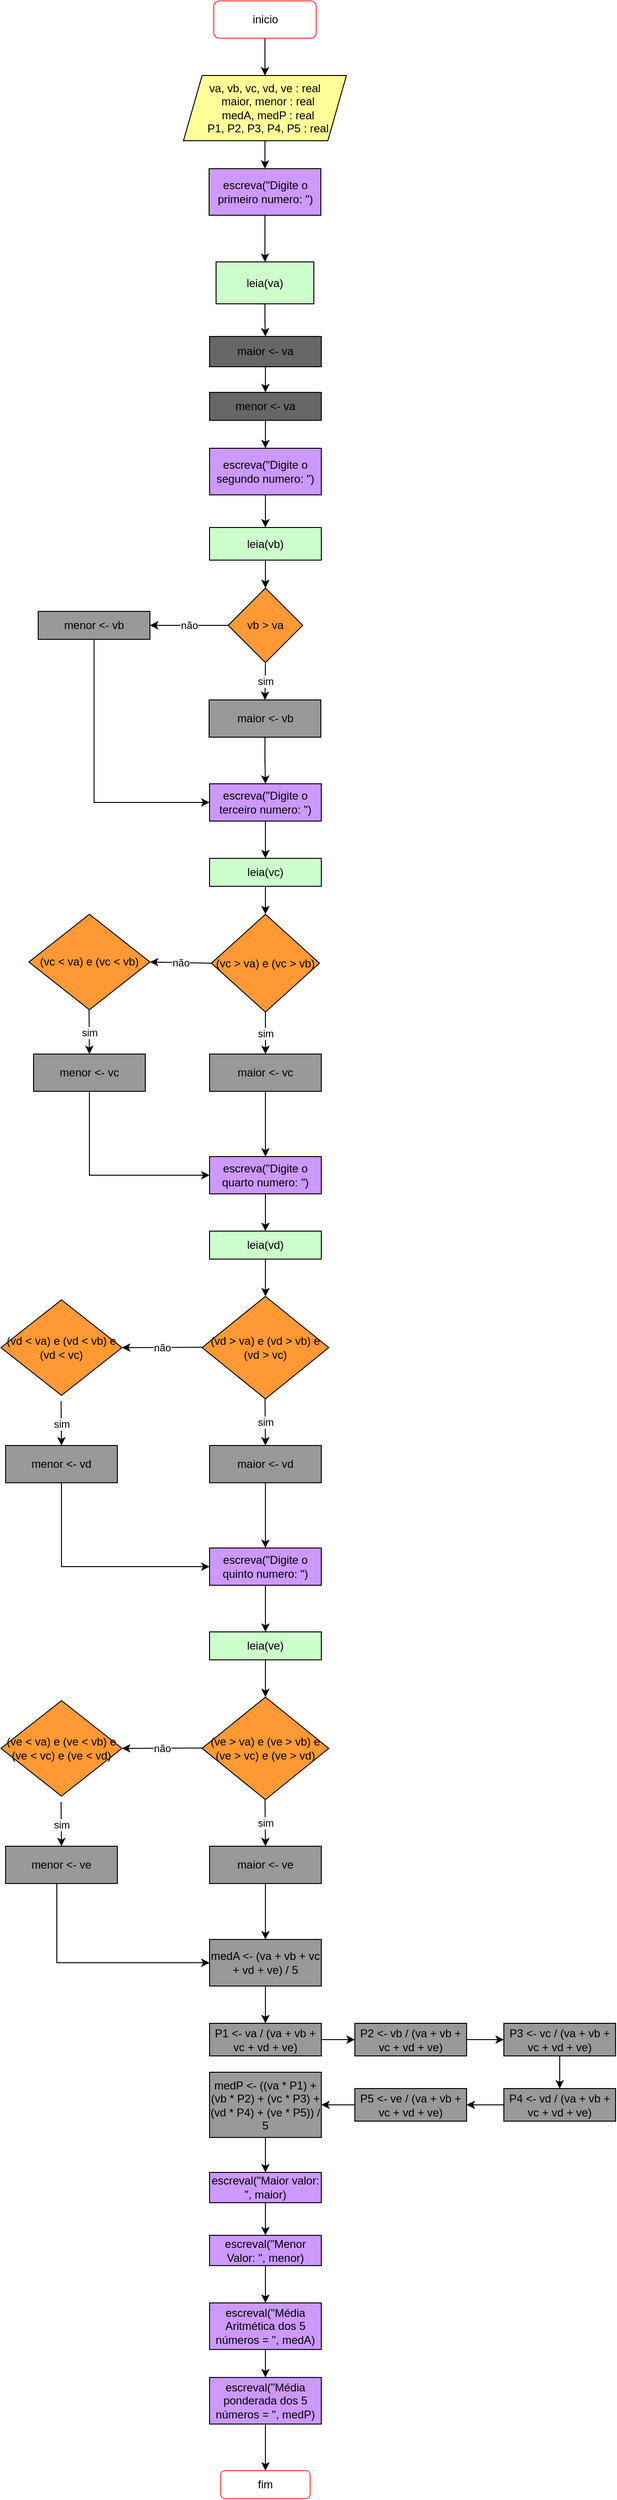 <mxfile version="17.4.6" type="device"><diagram id="C5RBs43oDa-KdzZeNtuy" name="Page-1"><mxGraphModel dx="1345" dy="601" grid="1" gridSize="10" guides="1" tooltips="1" connect="1" arrows="1" fold="1" page="1" pageScale="1" pageWidth="827" pageHeight="1169" math="0" shadow="0"><root><mxCell id="WIyWlLk6GJQsqaUBKTNV-0"/><mxCell id="WIyWlLk6GJQsqaUBKTNV-1" parent="WIyWlLk6GJQsqaUBKTNV-0"/><mxCell id="2XU-8VtjX38HMbfMhKNF-5" value="" style="edgeStyle=orthogonalEdgeStyle;rounded=0;orthogonalLoop=1;jettySize=auto;html=1;" edge="1" parent="WIyWlLk6GJQsqaUBKTNV-1" source="2XU-8VtjX38HMbfMhKNF-0" target="2XU-8VtjX38HMbfMhKNF-3"><mxGeometry relative="1" as="geometry"/></mxCell><mxCell id="2XU-8VtjX38HMbfMhKNF-0" value="inicio" style="rounded=1;whiteSpace=wrap;html=1;strokeColor=#FF3333;" vertex="1" parent="WIyWlLk6GJQsqaUBKTNV-1"><mxGeometry x="358.5" y="20" width="110" height="40" as="geometry"/></mxCell><mxCell id="2XU-8VtjX38HMbfMhKNF-7" value="" style="edgeStyle=orthogonalEdgeStyle;rounded=0;orthogonalLoop=1;jettySize=auto;html=1;" edge="1" parent="WIyWlLk6GJQsqaUBKTNV-1" source="2XU-8VtjX38HMbfMhKNF-3" target="2XU-8VtjX38HMbfMhKNF-6"><mxGeometry relative="1" as="geometry"/></mxCell><mxCell id="2XU-8VtjX38HMbfMhKNF-3" value="&lt;div&gt;va, vb, vc, vd, ve : real&lt;/div&gt;&lt;div&gt;&amp;nbsp; maior, menor : real&lt;/div&gt;&lt;div&gt;&amp;nbsp; medA, medP : real&lt;/div&gt;&lt;div&gt;&amp;nbsp; P1, P2, P3, P4, P5 : real&lt;/div&gt;" style="shape=parallelogram;perimeter=parallelogramPerimeter;whiteSpace=wrap;html=1;fixedSize=1;fillColor=#FFFF99;" vertex="1" parent="WIyWlLk6GJQsqaUBKTNV-1"><mxGeometry x="326" y="100" width="175" height="70" as="geometry"/></mxCell><mxCell id="2XU-8VtjX38HMbfMhKNF-9" value="" style="edgeStyle=orthogonalEdgeStyle;rounded=0;orthogonalLoop=1;jettySize=auto;html=1;" edge="1" parent="WIyWlLk6GJQsqaUBKTNV-1" source="2XU-8VtjX38HMbfMhKNF-6" target="2XU-8VtjX38HMbfMhKNF-8"><mxGeometry relative="1" as="geometry"/></mxCell><mxCell id="2XU-8VtjX38HMbfMhKNF-6" value="escreva(&quot;Digite o primeiro numero: &quot;)" style="whiteSpace=wrap;html=1;fillColor=#CC99FF;" vertex="1" parent="WIyWlLk6GJQsqaUBKTNV-1"><mxGeometry x="353.5" y="200" width="120" height="50" as="geometry"/></mxCell><mxCell id="2XU-8VtjX38HMbfMhKNF-11" value="" style="edgeStyle=orthogonalEdgeStyle;rounded=0;orthogonalLoop=1;jettySize=auto;html=1;" edge="1" parent="WIyWlLk6GJQsqaUBKTNV-1" source="2XU-8VtjX38HMbfMhKNF-8" target="2XU-8VtjX38HMbfMhKNF-10"><mxGeometry relative="1" as="geometry"/></mxCell><mxCell id="2XU-8VtjX38HMbfMhKNF-8" value="leia(va)" style="whiteSpace=wrap;html=1;fillColor=#CCFFCC;" vertex="1" parent="WIyWlLk6GJQsqaUBKTNV-1"><mxGeometry x="361" y="300" width="105" height="45" as="geometry"/></mxCell><mxCell id="2XU-8VtjX38HMbfMhKNF-13" value="" style="edgeStyle=orthogonalEdgeStyle;rounded=0;orthogonalLoop=1;jettySize=auto;html=1;" edge="1" parent="WIyWlLk6GJQsqaUBKTNV-1" source="2XU-8VtjX38HMbfMhKNF-10" target="2XU-8VtjX38HMbfMhKNF-12"><mxGeometry relative="1" as="geometry"/></mxCell><mxCell id="2XU-8VtjX38HMbfMhKNF-10" value="maior &amp;lt;- va" style="whiteSpace=wrap;html=1;fillColor=#666666;" vertex="1" parent="WIyWlLk6GJQsqaUBKTNV-1"><mxGeometry x="354" y="380" width="120" height="32.5" as="geometry"/></mxCell><mxCell id="2XU-8VtjX38HMbfMhKNF-15" value="" style="edgeStyle=orthogonalEdgeStyle;rounded=0;orthogonalLoop=1;jettySize=auto;html=1;" edge="1" parent="WIyWlLk6GJQsqaUBKTNV-1" source="2XU-8VtjX38HMbfMhKNF-12" target="2XU-8VtjX38HMbfMhKNF-14"><mxGeometry relative="1" as="geometry"/></mxCell><mxCell id="2XU-8VtjX38HMbfMhKNF-12" value="menor &amp;lt;- va" style="whiteSpace=wrap;html=1;fillColor=#666666;" vertex="1" parent="WIyWlLk6GJQsqaUBKTNV-1"><mxGeometry x="354" y="440" width="120" height="30" as="geometry"/></mxCell><mxCell id="2XU-8VtjX38HMbfMhKNF-17" value="" style="edgeStyle=orthogonalEdgeStyle;rounded=0;orthogonalLoop=1;jettySize=auto;html=1;" edge="1" parent="WIyWlLk6GJQsqaUBKTNV-1" source="2XU-8VtjX38HMbfMhKNF-14" target="2XU-8VtjX38HMbfMhKNF-16"><mxGeometry relative="1" as="geometry"/></mxCell><mxCell id="2XU-8VtjX38HMbfMhKNF-14" value="escreva(&quot;Digite o segundo numero: &quot;)" style="whiteSpace=wrap;html=1;fillColor=#CC99FF;" vertex="1" parent="WIyWlLk6GJQsqaUBKTNV-1"><mxGeometry x="354" y="500" width="120" height="50" as="geometry"/></mxCell><mxCell id="2XU-8VtjX38HMbfMhKNF-19" value="" style="edgeStyle=orthogonalEdgeStyle;rounded=0;orthogonalLoop=1;jettySize=auto;html=1;" edge="1" parent="WIyWlLk6GJQsqaUBKTNV-1" source="2XU-8VtjX38HMbfMhKNF-16" target="2XU-8VtjX38HMbfMhKNF-18"><mxGeometry relative="1" as="geometry"/></mxCell><mxCell id="2XU-8VtjX38HMbfMhKNF-16" value="leia(vb)" style="whiteSpace=wrap;html=1;fillColor=#CCFFCC;" vertex="1" parent="WIyWlLk6GJQsqaUBKTNV-1"><mxGeometry x="354" y="585" width="120" height="35" as="geometry"/></mxCell><mxCell id="2XU-8VtjX38HMbfMhKNF-18" value="vb &amp;gt; va" style="rhombus;whiteSpace=wrap;html=1;fillColor=#FF9933;" vertex="1" parent="WIyWlLk6GJQsqaUBKTNV-1"><mxGeometry x="374" y="650" width="80" height="80" as="geometry"/></mxCell><mxCell id="2XU-8VtjX38HMbfMhKNF-20" value="" style="endArrow=classic;html=1;rounded=0;exitX=0.5;exitY=1;exitDx=0;exitDy=0;entryX=0.5;entryY=0;entryDx=0;entryDy=0;" edge="1" parent="WIyWlLk6GJQsqaUBKTNV-1" source="2XU-8VtjX38HMbfMhKNF-18" target="2XU-8VtjX38HMbfMhKNF-24"><mxGeometry relative="1" as="geometry"><mxPoint x="267.5" y="790" as="sourcePoint"/><mxPoint x="353.5" y="790" as="targetPoint"/><Array as="points"/></mxGeometry></mxCell><mxCell id="2XU-8VtjX38HMbfMhKNF-21" value="sim" style="edgeLabel;resizable=0;html=1;align=center;verticalAlign=middle;" connectable="0" vertex="1" parent="2XU-8VtjX38HMbfMhKNF-20"><mxGeometry relative="1" as="geometry"/></mxCell><mxCell id="2XU-8VtjX38HMbfMhKNF-22" value="" style="endArrow=classic;html=1;rounded=0;exitX=0;exitY=0.5;exitDx=0;exitDy=0;entryX=1;entryY=0.5;entryDx=0;entryDy=0;" edge="1" parent="WIyWlLk6GJQsqaUBKTNV-1" source="2XU-8VtjX38HMbfMhKNF-18" target="2XU-8VtjX38HMbfMhKNF-26"><mxGeometry relative="1" as="geometry"><mxPoint x="480" y="790" as="sourcePoint"/><mxPoint x="414" y="790" as="targetPoint"/></mxGeometry></mxCell><mxCell id="2XU-8VtjX38HMbfMhKNF-23" value="não" style="edgeLabel;resizable=0;html=1;align=center;verticalAlign=middle;" connectable="0" vertex="1" parent="2XU-8VtjX38HMbfMhKNF-22"><mxGeometry relative="1" as="geometry"/></mxCell><mxCell id="2XU-8VtjX38HMbfMhKNF-34" value="" style="edgeStyle=orthogonalEdgeStyle;rounded=0;orthogonalLoop=1;jettySize=auto;html=1;" edge="1" parent="WIyWlLk6GJQsqaUBKTNV-1" source="2XU-8VtjX38HMbfMhKNF-24" target="2XU-8VtjX38HMbfMhKNF-33"><mxGeometry relative="1" as="geometry"/></mxCell><mxCell id="2XU-8VtjX38HMbfMhKNF-24" value="maior &amp;lt;- vb" style="rounded=0;whiteSpace=wrap;html=1;fillColor=#999999;" vertex="1" parent="WIyWlLk6GJQsqaUBKTNV-1"><mxGeometry x="353.5" y="770" width="120" height="40" as="geometry"/></mxCell><mxCell id="2XU-8VtjX38HMbfMhKNF-35" style="edgeStyle=orthogonalEdgeStyle;rounded=0;orthogonalLoop=1;jettySize=auto;html=1;entryX=0;entryY=0.5;entryDx=0;entryDy=0;" edge="1" parent="WIyWlLk6GJQsqaUBKTNV-1" source="2XU-8VtjX38HMbfMhKNF-26" target="2XU-8VtjX38HMbfMhKNF-33"><mxGeometry relative="1" as="geometry"><Array as="points"><mxPoint x="230" y="880"/></Array></mxGeometry></mxCell><mxCell id="2XU-8VtjX38HMbfMhKNF-26" value="menor &amp;lt;- vb" style="rounded=0;whiteSpace=wrap;html=1;fillColor=#999999;" vertex="1" parent="WIyWlLk6GJQsqaUBKTNV-1"><mxGeometry x="170" y="675" width="120" height="30" as="geometry"/></mxCell><mxCell id="2XU-8VtjX38HMbfMhKNF-29" value="fim" style="rounded=1;whiteSpace=wrap;html=1;strokeColor=#FF3333;" vertex="1" parent="WIyWlLk6GJQsqaUBKTNV-1"><mxGeometry x="366" y="2670" width="96" height="30" as="geometry"/></mxCell><mxCell id="2XU-8VtjX38HMbfMhKNF-37" value="" style="edgeStyle=orthogonalEdgeStyle;rounded=0;orthogonalLoop=1;jettySize=auto;html=1;" edge="1" parent="WIyWlLk6GJQsqaUBKTNV-1" source="2XU-8VtjX38HMbfMhKNF-33" target="2XU-8VtjX38HMbfMhKNF-36"><mxGeometry relative="1" as="geometry"/></mxCell><mxCell id="2XU-8VtjX38HMbfMhKNF-33" value="escreva(&quot;Digite o terceiro numero: &quot;)" style="whiteSpace=wrap;html=1;rounded=0;fillColor=#CC99FF;" vertex="1" parent="WIyWlLk6GJQsqaUBKTNV-1"><mxGeometry x="354" y="860" width="120" height="40" as="geometry"/></mxCell><mxCell id="2XU-8VtjX38HMbfMhKNF-39" value="" style="edgeStyle=orthogonalEdgeStyle;rounded=0;orthogonalLoop=1;jettySize=auto;html=1;" edge="1" parent="WIyWlLk6GJQsqaUBKTNV-1" source="2XU-8VtjX38HMbfMhKNF-36" target="2XU-8VtjX38HMbfMhKNF-38"><mxGeometry relative="1" as="geometry"/></mxCell><mxCell id="2XU-8VtjX38HMbfMhKNF-36" value="leia(vc)" style="whiteSpace=wrap;html=1;rounded=0;fillColor=#CCFFCC;" vertex="1" parent="WIyWlLk6GJQsqaUBKTNV-1"><mxGeometry x="354" y="940" width="120" height="30" as="geometry"/></mxCell><mxCell id="2XU-8VtjX38HMbfMhKNF-38" value="(vc &amp;gt; va) e (vc &amp;gt; vb)" style="rhombus;whiteSpace=wrap;html=1;rounded=0;fillColor=#FF9933;" vertex="1" parent="WIyWlLk6GJQsqaUBKTNV-1"><mxGeometry x="356" y="1000" width="116" height="105" as="geometry"/></mxCell><mxCell id="2XU-8VtjX38HMbfMhKNF-40" value="" style="endArrow=classic;html=1;rounded=0;exitX=0.5;exitY=1;exitDx=0;exitDy=0;entryX=0.5;entryY=0;entryDx=0;entryDy=0;" edge="1" parent="WIyWlLk6GJQsqaUBKTNV-1" source="2XU-8VtjX38HMbfMhKNF-38" target="2XU-8VtjX38HMbfMhKNF-52"><mxGeometry relative="1" as="geometry"><mxPoint x="413" y="1105" as="sourcePoint"/><mxPoint x="420" y="1160" as="targetPoint"/><Array as="points"/></mxGeometry></mxCell><mxCell id="2XU-8VtjX38HMbfMhKNF-41" value="sim" style="edgeLabel;resizable=0;html=1;align=center;verticalAlign=middle;" connectable="0" vertex="1" parent="2XU-8VtjX38HMbfMhKNF-40"><mxGeometry relative="1" as="geometry"/></mxCell><mxCell id="2XU-8VtjX38HMbfMhKNF-42" value="" style="endArrow=classic;html=1;rounded=0;entryX=0.5;entryY=0;entryDx=0;entryDy=0;" edge="1" parent="WIyWlLk6GJQsqaUBKTNV-1" target="2XU-8VtjX38HMbfMhKNF-59"><mxGeometry relative="1" as="geometry"><mxPoint x="224.58" y="1102.5" as="sourcePoint"/><mxPoint x="224.58" y="1182.5" as="targetPoint"/><Array as="points"/></mxGeometry></mxCell><mxCell id="2XU-8VtjX38HMbfMhKNF-43" value="sim" style="edgeLabel;resizable=0;html=1;align=center;verticalAlign=middle;" connectable="0" vertex="1" parent="2XU-8VtjX38HMbfMhKNF-42"><mxGeometry relative="1" as="geometry"/></mxCell><mxCell id="2XU-8VtjX38HMbfMhKNF-48" value="" style="endArrow=classic;html=1;rounded=0;exitX=0;exitY=0.5;exitDx=0;exitDy=0;entryX=1;entryY=0.5;entryDx=0;entryDy=0;" edge="1" parent="WIyWlLk6GJQsqaUBKTNV-1" target="2XU-8VtjX38HMbfMhKNF-70"><mxGeometry relative="1" as="geometry"><mxPoint x="346" y="1464.58" as="sourcePoint"/><mxPoint x="262" y="1464.58" as="targetPoint"/></mxGeometry></mxCell><mxCell id="2XU-8VtjX38HMbfMhKNF-49" value="não" style="edgeLabel;resizable=0;html=1;align=center;verticalAlign=middle;" connectable="0" vertex="1" parent="2XU-8VtjX38HMbfMhKNF-48"><mxGeometry relative="1" as="geometry"/></mxCell><mxCell id="2XU-8VtjX38HMbfMhKNF-50" value="" style="endArrow=classic;html=1;rounded=0;exitX=0;exitY=0.5;exitDx=0;exitDy=0;entryX=1;entryY=0.5;entryDx=0;entryDy=0;" edge="1" parent="WIyWlLk6GJQsqaUBKTNV-1" source="2XU-8VtjX38HMbfMhKNF-38" target="2XU-8VtjX38HMbfMhKNF-58"><mxGeometry relative="1" as="geometry"><mxPoint x="344" y="1052" as="sourcePoint"/><mxPoint x="290" y="1052" as="targetPoint"/></mxGeometry></mxCell><mxCell id="2XU-8VtjX38HMbfMhKNF-51" value="não" style="edgeLabel;resizable=0;html=1;align=center;verticalAlign=middle;" connectable="0" vertex="1" parent="2XU-8VtjX38HMbfMhKNF-50"><mxGeometry relative="1" as="geometry"/></mxCell><mxCell id="2XU-8VtjX38HMbfMhKNF-56" value="" style="edgeStyle=orthogonalEdgeStyle;rounded=0;orthogonalLoop=1;jettySize=auto;html=1;" edge="1" parent="WIyWlLk6GJQsqaUBKTNV-1" source="2XU-8VtjX38HMbfMhKNF-52" target="2XU-8VtjX38HMbfMhKNF-55"><mxGeometry relative="1" as="geometry"/></mxCell><mxCell id="2XU-8VtjX38HMbfMhKNF-52" value="maior &amp;lt;- vc " style="rounded=0;whiteSpace=wrap;html=1;fillColor=#999999;" vertex="1" parent="WIyWlLk6GJQsqaUBKTNV-1"><mxGeometry x="354" y="1150" width="120" height="40" as="geometry"/></mxCell><mxCell id="2XU-8VtjX38HMbfMhKNF-63" value="" style="edgeStyle=orthogonalEdgeStyle;rounded=0;orthogonalLoop=1;jettySize=auto;html=1;" edge="1" parent="WIyWlLk6GJQsqaUBKTNV-1" source="2XU-8VtjX38HMbfMhKNF-55" target="2XU-8VtjX38HMbfMhKNF-62"><mxGeometry relative="1" as="geometry"/></mxCell><mxCell id="2XU-8VtjX38HMbfMhKNF-55" value="escreva(&quot;Digite o quarto numero: &quot;)" style="whiteSpace=wrap;html=1;rounded=0;fillColor=#CC99FF;" vertex="1" parent="WIyWlLk6GJQsqaUBKTNV-1"><mxGeometry x="354" y="1260" width="120" height="40" as="geometry"/></mxCell><mxCell id="2XU-8VtjX38HMbfMhKNF-58" value="(vc &amp;lt; va) e (vc &amp;lt; vb)" style="rhombus;whiteSpace=wrap;html=1;fillColor=#FF9933;" vertex="1" parent="WIyWlLk6GJQsqaUBKTNV-1"><mxGeometry x="160" y="1000" width="130" height="102.5" as="geometry"/></mxCell><mxCell id="2XU-8VtjX38HMbfMhKNF-61" style="edgeStyle=orthogonalEdgeStyle;rounded=0;orthogonalLoop=1;jettySize=auto;html=1;entryX=0;entryY=0.5;entryDx=0;entryDy=0;" edge="1" parent="WIyWlLk6GJQsqaUBKTNV-1" source="2XU-8VtjX38HMbfMhKNF-59" target="2XU-8VtjX38HMbfMhKNF-55"><mxGeometry relative="1" as="geometry"><Array as="points"><mxPoint x="225" y="1280"/></Array></mxGeometry></mxCell><mxCell id="2XU-8VtjX38HMbfMhKNF-59" value="menor &amp;lt;- vc " style="rounded=0;whiteSpace=wrap;html=1;fillColor=#999999;" vertex="1" parent="WIyWlLk6GJQsqaUBKTNV-1"><mxGeometry x="165" y="1150" width="120" height="40" as="geometry"/></mxCell><mxCell id="2XU-8VtjX38HMbfMhKNF-65" value="" style="edgeStyle=orthogonalEdgeStyle;rounded=0;orthogonalLoop=1;jettySize=auto;html=1;" edge="1" parent="WIyWlLk6GJQsqaUBKTNV-1" source="2XU-8VtjX38HMbfMhKNF-62" target="2XU-8VtjX38HMbfMhKNF-64"><mxGeometry relative="1" as="geometry"/></mxCell><mxCell id="2XU-8VtjX38HMbfMhKNF-62" value="leia(vd)" style="whiteSpace=wrap;html=1;rounded=0;fillColor=#CCFFCC;" vertex="1" parent="WIyWlLk6GJQsqaUBKTNV-1"><mxGeometry x="354" y="1340" width="120" height="30" as="geometry"/></mxCell><mxCell id="2XU-8VtjX38HMbfMhKNF-64" value="(vd &amp;gt; va) e (vd &amp;gt; vb) e (vd &amp;gt; vc)" style="rhombus;whiteSpace=wrap;html=1;rounded=0;fillColor=#FF9933;" vertex="1" parent="WIyWlLk6GJQsqaUBKTNV-1"><mxGeometry x="346" y="1410" width="136" height="110" as="geometry"/></mxCell><mxCell id="2XU-8VtjX38HMbfMhKNF-66" value="" style="endArrow=classic;html=1;rounded=0;" edge="1" parent="WIyWlLk6GJQsqaUBKTNV-1"><mxGeometry relative="1" as="geometry"><mxPoint x="413.58" y="1520" as="sourcePoint"/><mxPoint x="414" y="1570" as="targetPoint"/><Array as="points"/></mxGeometry></mxCell><mxCell id="2XU-8VtjX38HMbfMhKNF-67" value="sim" style="edgeLabel;resizable=0;html=1;align=center;verticalAlign=middle;" connectable="0" vertex="1" parent="2XU-8VtjX38HMbfMhKNF-66"><mxGeometry relative="1" as="geometry"/></mxCell><mxCell id="2XU-8VtjX38HMbfMhKNF-68" value="" style="endArrow=classic;html=1;rounded=0;entryX=0.5;entryY=0;entryDx=0;entryDy=0;" edge="1" parent="WIyWlLk6GJQsqaUBKTNV-1" target="2XU-8VtjX38HMbfMhKNF-71"><mxGeometry relative="1" as="geometry"><mxPoint x="194.58" y="1522.5" as="sourcePoint"/><mxPoint x="194.58" y="1602.5" as="targetPoint"/><Array as="points"/></mxGeometry></mxCell><mxCell id="2XU-8VtjX38HMbfMhKNF-69" value="sim" style="edgeLabel;resizable=0;html=1;align=center;verticalAlign=middle;" connectable="0" vertex="1" parent="2XU-8VtjX38HMbfMhKNF-68"><mxGeometry relative="1" as="geometry"/></mxCell><mxCell id="2XU-8VtjX38HMbfMhKNF-70" value="(vd &amp;lt; va) e (vd &amp;lt; vb) e (vd &amp;lt; vc)" style="rhombus;whiteSpace=wrap;html=1;fillColor=#FF9933;" vertex="1" parent="WIyWlLk6GJQsqaUBKTNV-1"><mxGeometry x="130" y="1413.75" width="130" height="102.5" as="geometry"/></mxCell><mxCell id="2XU-8VtjX38HMbfMhKNF-75" style="edgeStyle=orthogonalEdgeStyle;rounded=0;orthogonalLoop=1;jettySize=auto;html=1;entryX=0;entryY=0.5;entryDx=0;entryDy=0;" edge="1" parent="WIyWlLk6GJQsqaUBKTNV-1" source="2XU-8VtjX38HMbfMhKNF-71" target="2XU-8VtjX38HMbfMhKNF-73"><mxGeometry relative="1" as="geometry"><Array as="points"><mxPoint x="195" y="1700"/></Array></mxGeometry></mxCell><mxCell id="2XU-8VtjX38HMbfMhKNF-71" value="menor&amp;nbsp;&amp;lt;- vd " style="rounded=0;whiteSpace=wrap;html=1;fillColor=#999999;" vertex="1" parent="WIyWlLk6GJQsqaUBKTNV-1"><mxGeometry x="135" y="1570" width="120" height="40" as="geometry"/></mxCell><mxCell id="2XU-8VtjX38HMbfMhKNF-74" value="" style="edgeStyle=orthogonalEdgeStyle;rounded=0;orthogonalLoop=1;jettySize=auto;html=1;" edge="1" parent="WIyWlLk6GJQsqaUBKTNV-1" source="2XU-8VtjX38HMbfMhKNF-72" target="2XU-8VtjX38HMbfMhKNF-73"><mxGeometry relative="1" as="geometry"/></mxCell><mxCell id="2XU-8VtjX38HMbfMhKNF-72" value="maior &amp;lt;- vd" style="rounded=0;whiteSpace=wrap;html=1;fillColor=#999999;" vertex="1" parent="WIyWlLk6GJQsqaUBKTNV-1"><mxGeometry x="354" y="1570" width="120" height="40" as="geometry"/></mxCell><mxCell id="2XU-8VtjX38HMbfMhKNF-112" value="" style="edgeStyle=orthogonalEdgeStyle;rounded=0;orthogonalLoop=1;jettySize=auto;html=1;" edge="1" parent="WIyWlLk6GJQsqaUBKTNV-1" source="2XU-8VtjX38HMbfMhKNF-73" target="2XU-8VtjX38HMbfMhKNF-79"><mxGeometry relative="1" as="geometry"/></mxCell><mxCell id="2XU-8VtjX38HMbfMhKNF-73" value="escreva(&quot;Digite o quinto numero: &quot;)" style="whiteSpace=wrap;html=1;rounded=0;fillColor=#CC99FF;" vertex="1" parent="WIyWlLk6GJQsqaUBKTNV-1"><mxGeometry x="354" y="1680" width="120" height="40" as="geometry"/></mxCell><mxCell id="2XU-8VtjX38HMbfMhKNF-76" value="" style="endArrow=classic;html=1;rounded=0;exitX=0;exitY=0.5;exitDx=0;exitDy=0;entryX=1;entryY=0.5;entryDx=0;entryDy=0;" edge="1" parent="WIyWlLk6GJQsqaUBKTNV-1" target="2XU-8VtjX38HMbfMhKNF-85"><mxGeometry relative="1" as="geometry"><mxPoint x="346" y="1894.58" as="sourcePoint"/><mxPoint x="262" y="1894.58" as="targetPoint"/></mxGeometry></mxCell><mxCell id="2XU-8VtjX38HMbfMhKNF-77" value="não" style="edgeLabel;resizable=0;html=1;align=center;verticalAlign=middle;" connectable="0" vertex="1" parent="2XU-8VtjX38HMbfMhKNF-76"><mxGeometry relative="1" as="geometry"/></mxCell><mxCell id="2XU-8VtjX38HMbfMhKNF-78" value="" style="edgeStyle=orthogonalEdgeStyle;rounded=0;orthogonalLoop=1;jettySize=auto;html=1;" edge="1" parent="WIyWlLk6GJQsqaUBKTNV-1" source="2XU-8VtjX38HMbfMhKNF-79" target="2XU-8VtjX38HMbfMhKNF-80"><mxGeometry relative="1" as="geometry"/></mxCell><mxCell id="2XU-8VtjX38HMbfMhKNF-79" value="leia(ve)" style="whiteSpace=wrap;html=1;rounded=0;fillColor=#CCFFCC;" vertex="1" parent="WIyWlLk6GJQsqaUBKTNV-1"><mxGeometry x="354" y="1770" width="120" height="30" as="geometry"/></mxCell><mxCell id="2XU-8VtjX38HMbfMhKNF-80" value="(ve &amp;gt; va) e (ve &amp;gt; vb) e (ve &amp;gt; vc) e (ve &amp;gt; vd)" style="rhombus;whiteSpace=wrap;html=1;rounded=0;fillColor=#FF9933;" vertex="1" parent="WIyWlLk6GJQsqaUBKTNV-1"><mxGeometry x="346" y="1840" width="136" height="110" as="geometry"/></mxCell><mxCell id="2XU-8VtjX38HMbfMhKNF-81" value="" style="endArrow=classic;html=1;rounded=0;" edge="1" parent="WIyWlLk6GJQsqaUBKTNV-1"><mxGeometry relative="1" as="geometry"><mxPoint x="413.58" y="1950" as="sourcePoint"/><mxPoint x="414" y="2000" as="targetPoint"/><Array as="points"/></mxGeometry></mxCell><mxCell id="2XU-8VtjX38HMbfMhKNF-82" value="sim" style="edgeLabel;resizable=0;html=1;align=center;verticalAlign=middle;" connectable="0" vertex="1" parent="2XU-8VtjX38HMbfMhKNF-81"><mxGeometry relative="1" as="geometry"/></mxCell><mxCell id="2XU-8VtjX38HMbfMhKNF-83" value="" style="endArrow=classic;html=1;rounded=0;entryX=0.5;entryY=0;entryDx=0;entryDy=0;" edge="1" parent="WIyWlLk6GJQsqaUBKTNV-1" target="2XU-8VtjX38HMbfMhKNF-86"><mxGeometry relative="1" as="geometry"><mxPoint x="194.58" y="1952.5" as="sourcePoint"/><mxPoint x="194.58" y="2032.5" as="targetPoint"/><Array as="points"/></mxGeometry></mxCell><mxCell id="2XU-8VtjX38HMbfMhKNF-84" value="sim" style="edgeLabel;resizable=0;html=1;align=center;verticalAlign=middle;" connectable="0" vertex="1" parent="2XU-8VtjX38HMbfMhKNF-83"><mxGeometry relative="1" as="geometry"/></mxCell><mxCell id="2XU-8VtjX38HMbfMhKNF-85" value="(ve &amp;lt; va) e (ve &amp;lt; vb) e (ve &amp;lt; vc) e (ve &amp;lt; vd)" style="rhombus;whiteSpace=wrap;html=1;fillColor=#FF9933;" vertex="1" parent="WIyWlLk6GJQsqaUBKTNV-1"><mxGeometry x="130" y="1843.75" width="130" height="102.5" as="geometry"/></mxCell><mxCell id="2XU-8VtjX38HMbfMhKNF-90" style="edgeStyle=orthogonalEdgeStyle;rounded=0;orthogonalLoop=1;jettySize=auto;html=1;entryX=0;entryY=0.5;entryDx=0;entryDy=0;" edge="1" parent="WIyWlLk6GJQsqaUBKTNV-1" source="2XU-8VtjX38HMbfMhKNF-86" target="2XU-8VtjX38HMbfMhKNF-88"><mxGeometry relative="1" as="geometry"><Array as="points"><mxPoint x="190" y="2125"/></Array></mxGeometry></mxCell><mxCell id="2XU-8VtjX38HMbfMhKNF-86" value="menor &amp;lt;- ve " style="rounded=0;whiteSpace=wrap;html=1;fillColor=#999999;" vertex="1" parent="WIyWlLk6GJQsqaUBKTNV-1"><mxGeometry x="135" y="2000" width="120" height="40" as="geometry"/></mxCell><mxCell id="2XU-8VtjX38HMbfMhKNF-89" value="" style="edgeStyle=orthogonalEdgeStyle;rounded=0;orthogonalLoop=1;jettySize=auto;html=1;" edge="1" parent="WIyWlLk6GJQsqaUBKTNV-1" source="2XU-8VtjX38HMbfMhKNF-87" target="2XU-8VtjX38HMbfMhKNF-88"><mxGeometry relative="1" as="geometry"/></mxCell><mxCell id="2XU-8VtjX38HMbfMhKNF-87" value="maior &amp;lt;- ve" style="rounded=0;whiteSpace=wrap;html=1;fillColor=#999999;" vertex="1" parent="WIyWlLk6GJQsqaUBKTNV-1"><mxGeometry x="354" y="2000" width="120" height="40" as="geometry"/></mxCell><mxCell id="2XU-8VtjX38HMbfMhKNF-92" value="" style="edgeStyle=orthogonalEdgeStyle;rounded=0;orthogonalLoop=1;jettySize=auto;html=1;" edge="1" parent="WIyWlLk6GJQsqaUBKTNV-1" source="2XU-8VtjX38HMbfMhKNF-88" target="2XU-8VtjX38HMbfMhKNF-91"><mxGeometry relative="1" as="geometry"/></mxCell><mxCell id="2XU-8VtjX38HMbfMhKNF-88" value="medA &amp;lt;- (va + vb + vc + vd + ve) / 5 " style="whiteSpace=wrap;html=1;rounded=0;fillColor=#999999;" vertex="1" parent="WIyWlLk6GJQsqaUBKTNV-1"><mxGeometry x="354" y="2100" width="120" height="50" as="geometry"/></mxCell><mxCell id="2XU-8VtjX38HMbfMhKNF-94" value="" style="edgeStyle=orthogonalEdgeStyle;rounded=0;orthogonalLoop=1;jettySize=auto;html=1;" edge="1" parent="WIyWlLk6GJQsqaUBKTNV-1" source="2XU-8VtjX38HMbfMhKNF-91" target="2XU-8VtjX38HMbfMhKNF-93"><mxGeometry relative="1" as="geometry"/></mxCell><mxCell id="2XU-8VtjX38HMbfMhKNF-91" value="P1 &amp;lt;- va / (va + vb + vc + vd + ve) " style="whiteSpace=wrap;html=1;rounded=0;fillColor=#999999;" vertex="1" parent="WIyWlLk6GJQsqaUBKTNV-1"><mxGeometry x="354" y="2190" width="120" height="35" as="geometry"/></mxCell><mxCell id="2XU-8VtjX38HMbfMhKNF-96" value="" style="edgeStyle=orthogonalEdgeStyle;rounded=0;orthogonalLoop=1;jettySize=auto;html=1;" edge="1" parent="WIyWlLk6GJQsqaUBKTNV-1" source="2XU-8VtjX38HMbfMhKNF-93" target="2XU-8VtjX38HMbfMhKNF-95"><mxGeometry relative="1" as="geometry"/></mxCell><mxCell id="2XU-8VtjX38HMbfMhKNF-93" value="P2 &amp;lt;- vb / (va + vb + vc + vd + ve) " style="whiteSpace=wrap;html=1;rounded=0;fillColor=#999999;" vertex="1" parent="WIyWlLk6GJQsqaUBKTNV-1"><mxGeometry x="510" y="2190" width="120" height="35" as="geometry"/></mxCell><mxCell id="2XU-8VtjX38HMbfMhKNF-98" value="" style="edgeStyle=orthogonalEdgeStyle;rounded=0;orthogonalLoop=1;jettySize=auto;html=1;" edge="1" parent="WIyWlLk6GJQsqaUBKTNV-1" source="2XU-8VtjX38HMbfMhKNF-95" target="2XU-8VtjX38HMbfMhKNF-97"><mxGeometry relative="1" as="geometry"/></mxCell><mxCell id="2XU-8VtjX38HMbfMhKNF-95" value="P3 &amp;lt;- vc / (va + vb + vc + vd + ve) " style="whiteSpace=wrap;html=1;rounded=0;fillColor=#999999;" vertex="1" parent="WIyWlLk6GJQsqaUBKTNV-1"><mxGeometry x="670" y="2190" width="120" height="35" as="geometry"/></mxCell><mxCell id="2XU-8VtjX38HMbfMhKNF-100" value="" style="edgeStyle=orthogonalEdgeStyle;rounded=0;orthogonalLoop=1;jettySize=auto;html=1;" edge="1" parent="WIyWlLk6GJQsqaUBKTNV-1" source="2XU-8VtjX38HMbfMhKNF-97" target="2XU-8VtjX38HMbfMhKNF-99"><mxGeometry relative="1" as="geometry"/></mxCell><mxCell id="2XU-8VtjX38HMbfMhKNF-97" value="P4 &amp;lt;- vd / (va + vb + vc + vd + ve) " style="whiteSpace=wrap;html=1;rounded=0;fillColor=#999999;" vertex="1" parent="WIyWlLk6GJQsqaUBKTNV-1"><mxGeometry x="670" y="2260" width="120" height="35" as="geometry"/></mxCell><mxCell id="2XU-8VtjX38HMbfMhKNF-102" value="" style="edgeStyle=orthogonalEdgeStyle;rounded=0;orthogonalLoop=1;jettySize=auto;html=1;" edge="1" parent="WIyWlLk6GJQsqaUBKTNV-1" source="2XU-8VtjX38HMbfMhKNF-99" target="2XU-8VtjX38HMbfMhKNF-101"><mxGeometry relative="1" as="geometry"/></mxCell><mxCell id="2XU-8VtjX38HMbfMhKNF-99" value="P5 &amp;lt;- ve / (va + vb + vc + vd + ve) " style="whiteSpace=wrap;html=1;rounded=0;fillColor=#999999;" vertex="1" parent="WIyWlLk6GJQsqaUBKTNV-1"><mxGeometry x="510" y="2260" width="120" height="35" as="geometry"/></mxCell><mxCell id="2XU-8VtjX38HMbfMhKNF-104" value="" style="edgeStyle=orthogonalEdgeStyle;rounded=0;orthogonalLoop=1;jettySize=auto;html=1;" edge="1" parent="WIyWlLk6GJQsqaUBKTNV-1" source="2XU-8VtjX38HMbfMhKNF-101" target="2XU-8VtjX38HMbfMhKNF-103"><mxGeometry relative="1" as="geometry"/></mxCell><mxCell id="2XU-8VtjX38HMbfMhKNF-101" value="medP &amp;lt;- ((va * P1) + (vb * P2) + (vc * P3) + (vd * P4) + (ve * P5)) / 5 " style="whiteSpace=wrap;html=1;rounded=0;fillColor=#999999;" vertex="1" parent="WIyWlLk6GJQsqaUBKTNV-1"><mxGeometry x="354" y="2242.5" width="120" height="70" as="geometry"/></mxCell><mxCell id="2XU-8VtjX38HMbfMhKNF-106" value="" style="edgeStyle=orthogonalEdgeStyle;rounded=0;orthogonalLoop=1;jettySize=auto;html=1;" edge="1" parent="WIyWlLk6GJQsqaUBKTNV-1" source="2XU-8VtjX38HMbfMhKNF-103" target="2XU-8VtjX38HMbfMhKNF-105"><mxGeometry relative="1" as="geometry"/></mxCell><mxCell id="2XU-8VtjX38HMbfMhKNF-103" value="escreval(&quot;Maior valor: &quot;, maior)" style="whiteSpace=wrap;html=1;rounded=0;fillColor=#CC99FF;" vertex="1" parent="WIyWlLk6GJQsqaUBKTNV-1"><mxGeometry x="354" y="2350" width="120" height="32.5" as="geometry"/></mxCell><mxCell id="2XU-8VtjX38HMbfMhKNF-108" value="" style="edgeStyle=orthogonalEdgeStyle;rounded=0;orthogonalLoop=1;jettySize=auto;html=1;" edge="1" parent="WIyWlLk6GJQsqaUBKTNV-1" source="2XU-8VtjX38HMbfMhKNF-105" target="2XU-8VtjX38HMbfMhKNF-107"><mxGeometry relative="1" as="geometry"/></mxCell><mxCell id="2XU-8VtjX38HMbfMhKNF-105" value="escreval(&quot;Menor Valor: &quot;, menor)" style="whiteSpace=wrap;html=1;rounded=0;fillColor=#CC99FF;" vertex="1" parent="WIyWlLk6GJQsqaUBKTNV-1"><mxGeometry x="354" y="2417.5" width="120" height="32.5" as="geometry"/></mxCell><mxCell id="2XU-8VtjX38HMbfMhKNF-110" value="" style="edgeStyle=orthogonalEdgeStyle;rounded=0;orthogonalLoop=1;jettySize=auto;html=1;" edge="1" parent="WIyWlLk6GJQsqaUBKTNV-1" source="2XU-8VtjX38HMbfMhKNF-107" target="2XU-8VtjX38HMbfMhKNF-109"><mxGeometry relative="1" as="geometry"/></mxCell><mxCell id="2XU-8VtjX38HMbfMhKNF-107" value="escreval(&quot;Média Aritmética dos 5 números = &quot;, medA)" style="whiteSpace=wrap;html=1;rounded=0;fillColor=#CC99FF;" vertex="1" parent="WIyWlLk6GJQsqaUBKTNV-1"><mxGeometry x="354" y="2490" width="120" height="50" as="geometry"/></mxCell><mxCell id="2XU-8VtjX38HMbfMhKNF-111" value="" style="edgeStyle=orthogonalEdgeStyle;rounded=0;orthogonalLoop=1;jettySize=auto;html=1;" edge="1" parent="WIyWlLk6GJQsqaUBKTNV-1" source="2XU-8VtjX38HMbfMhKNF-109" target="2XU-8VtjX38HMbfMhKNF-29"><mxGeometry relative="1" as="geometry"/></mxCell><mxCell id="2XU-8VtjX38HMbfMhKNF-109" value="escreval(&quot;Média ponderada dos 5 números = &quot;, medP)" style="whiteSpace=wrap;html=1;rounded=0;fillColor=#CC99FF;" vertex="1" parent="WIyWlLk6GJQsqaUBKTNV-1"><mxGeometry x="354" y="2570" width="120" height="50" as="geometry"/></mxCell></root></mxGraphModel></diagram></mxfile>